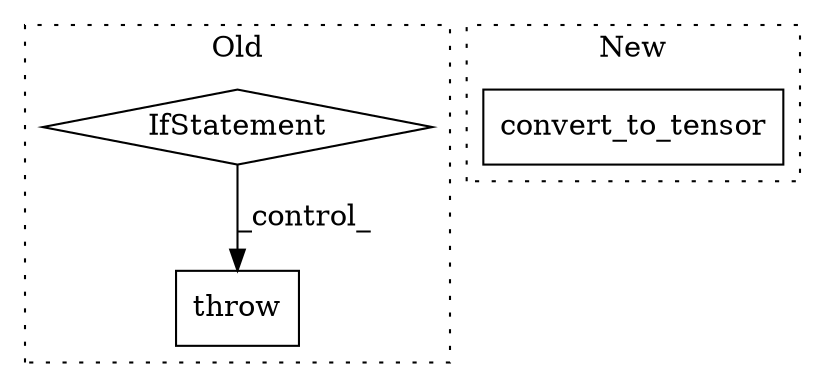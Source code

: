 digraph G {
subgraph cluster0 {
1 [label="throw" a="53" s="2908" l="6" shape="box"];
3 [label="IfStatement" a="25" s="2621,2660" l="4,2" shape="diamond"];
label = "Old";
style="dotted";
}
subgraph cluster1 {
2 [label="convert_to_tensor" a="32" s="2581,2604" l="18,1" shape="box"];
label = "New";
style="dotted";
}
3 -> 1 [label="_control_"];
}